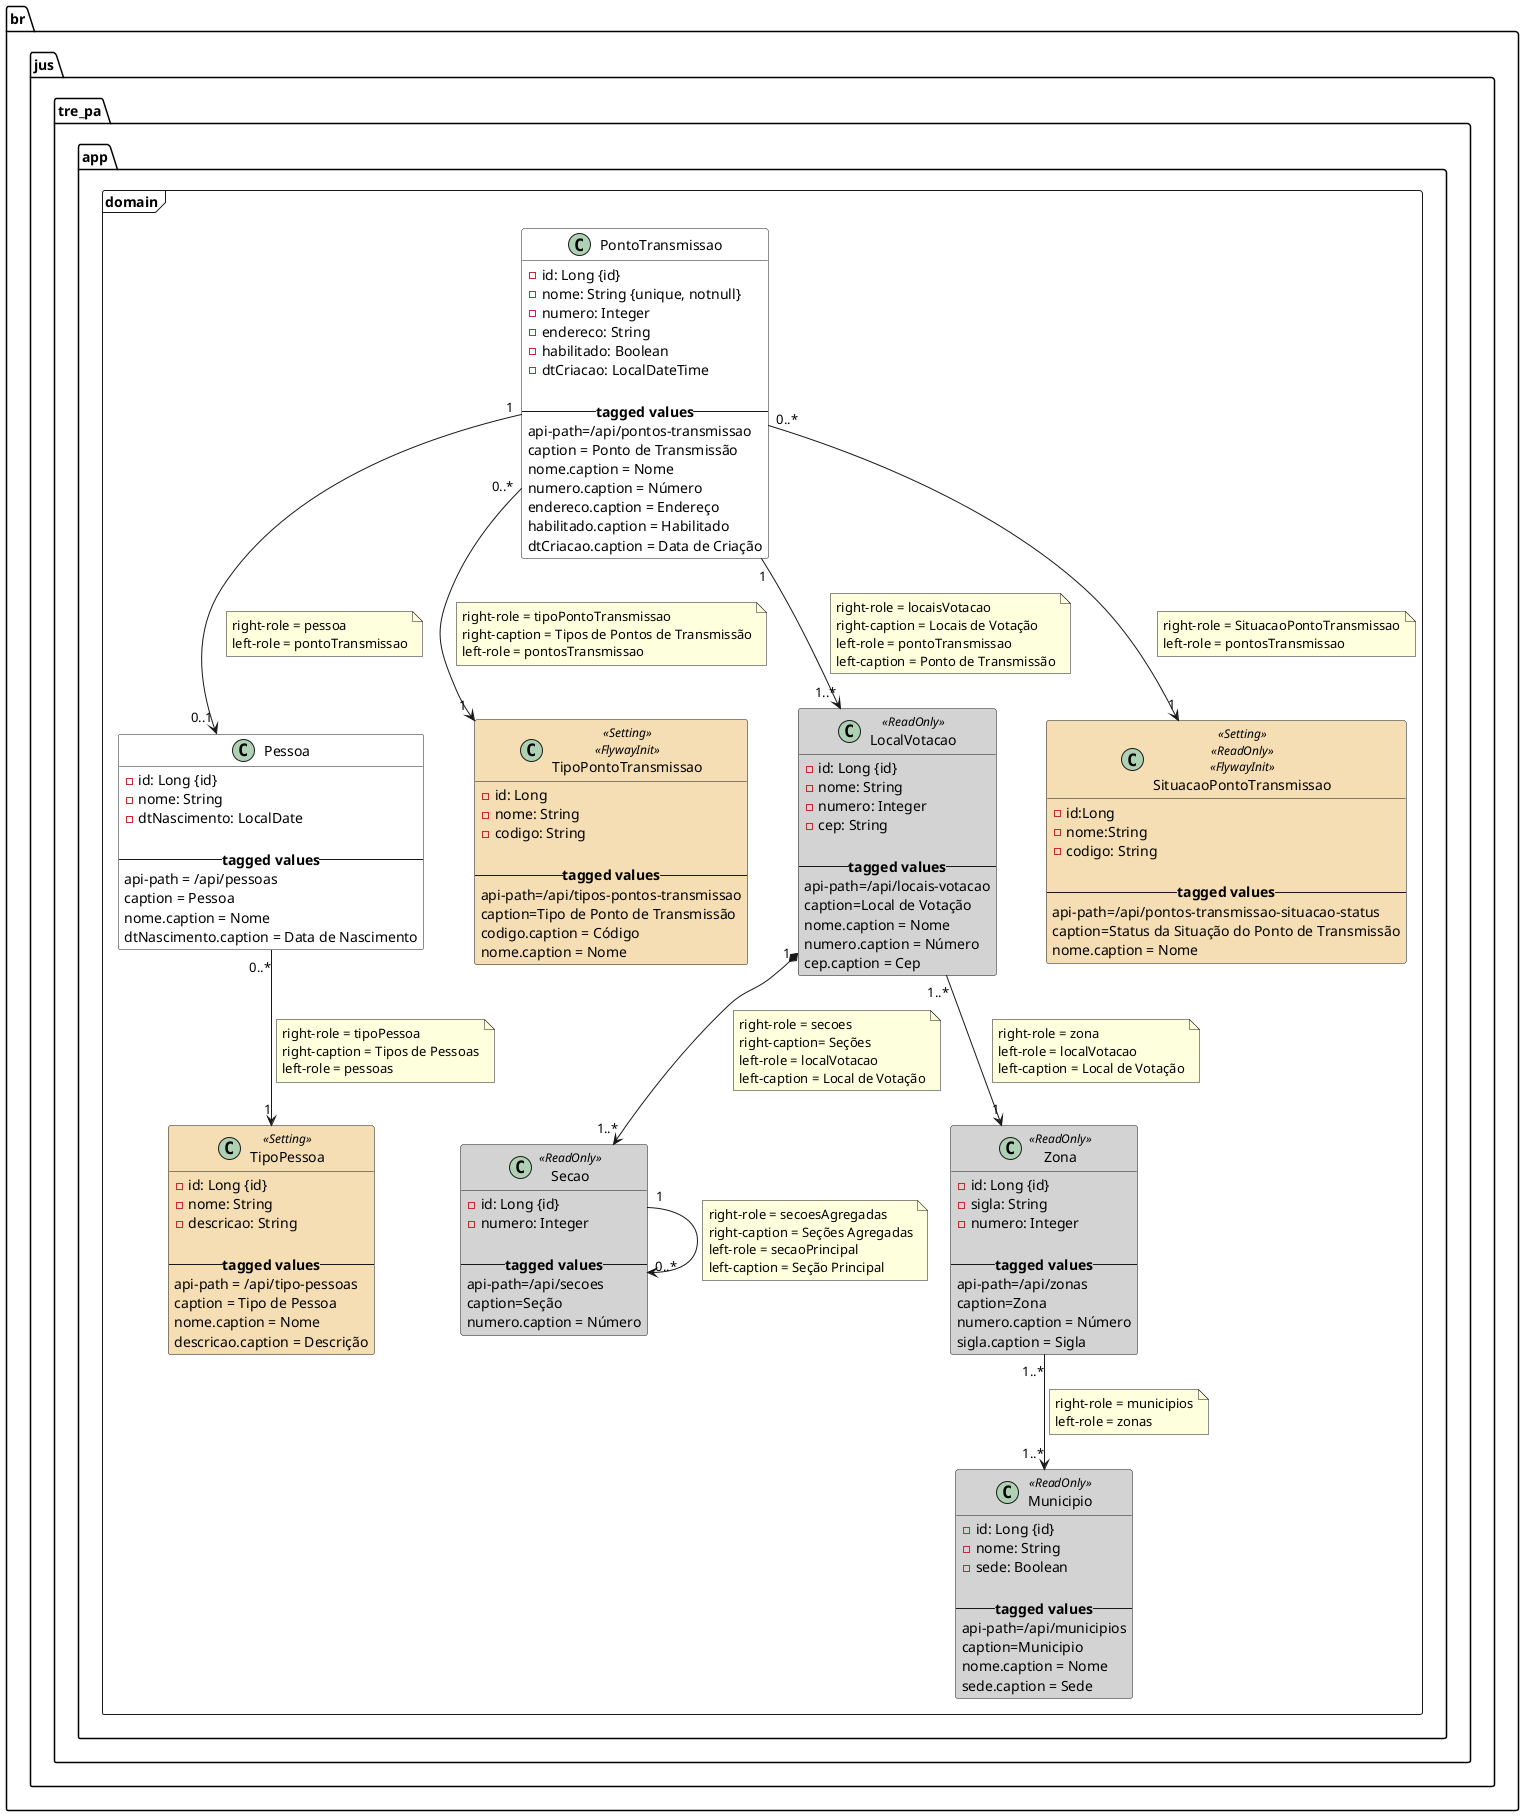 'Diagrama de classe das classes de dominio do projeto. As classes devem ser
'definidas obrigatóriamente dentro da diretiva package.
@startuml

' @see https://plantuml.com/skinparam
' @see https://www.uml-diagrams.org/class-diagrams-overview.html

skinparam defaultFontName Droid Sans
skinparam nodesep 50
skinparam class {

    BackgroundColor White
    BackgroundColor<<Setting>> Wheat
    BackgroundColor<<ReadOnly>> LightGray
}
'hide circle



package "br.jus.tre_pa.app.domain"<<Frame>> {

    ' Definição das classes

    class Pessoa {
        -id: Long {id}
        -nome: String
        -dtNascimento: LocalDate

        -- <b>tagged values</b> --
        api-path = /api/pessoas
        caption = Pessoa
        nome.caption = Nome
        dtNascimento.caption = Data de Nascimento
    }

    class TipoPessoa<<Setting>> {
        -id: Long {id}
        -nome: String
        -descricao: String

        -- <b>tagged values</b> --
        api-path = /api/tipo-pessoas
        caption = Tipo de Pessoa
        nome.caption = Nome
        descricao.caption = Descrição
    }
'
   class PontoTransmissao {
       -id: Long {id}
       -nome: String {unique, notnull}
       -numero: Integer
       -endereco: String
       -habilitado: Boolean
       -dtCriacao: LocalDateTime

       -- <b>tagged values</b> --
       api-path=/api/pontos-transmissao
       caption = Ponto de Transmissão
       nome.caption = Nome
       numero.caption = Número
       endereco.caption = Endereço
       habilitado.caption = Habilitado
       dtCriacao.caption = Data de Criação
   }
'
   class TipoPontoTransmissao<<Setting>><<FlywayInit>> {
        -id: Long
        -nome: String
        -codigo: String

        -- <b>tagged values</b> --
        api-path=/api/tipos-pontos-transmissao
        caption=Tipo de Ponto de Transmissão
        codigo.caption = Código
        nome.caption = Nome
   }
   class LocalVotacao<<ReadOnly>> {
       -id: Long {id}
       -nome: String
       -numero: Integer
       -cep: String

       -- <b>tagged values</b> --
       api-path=/api/locais-votacao
       caption=Local de Votação
       nome.caption = Nome
       numero.caption = Número
       cep.caption = Cep
   }
'
   class Secao<<ReadOnly>> {
       -id: Long {id}
       -numero: Integer

       -- <b>tagged values</b> --
       api-path=/api/secoes
       caption=Seção
       numero.caption = Número
   }

   class Zona<<ReadOnly>> {
       -id: Long {id}
       -sigla: String
       -numero: Integer

       -- <b>tagged values</b> --
       api-path=/api/zonas
       caption=Zona
       numero.caption = Número
       sigla.caption = Sigla
   }
'
   class Municipio <<ReadOnly>> {
       -id: Long {id}
       -nome: String
       -sede: Boolean

       -- <b>tagged values</b> --
       api-path=/api/municipios
       caption=Municipio
       nome.caption = Nome
       sede.caption = Sede
   }

   class SituacaoPontoTransmissao<<Setting>><<ReadOnly>><<FlywayInit>> {
        -id:Long
        -nome:String
        -codigo: String

        -- <b>tagged values</b> --
        api-path=/api/pontos-transmissao-situacao-status
        caption=Status da Situação do Ponto de Transmissão
        nome.caption = Nome
   }

}

' Definição dos Relacionamentos

PontoTransmissao "1" --> "1..*" LocalVotacao
note right on link
right-role = locaisVotacao
right-caption = Locais de Votação
left-role = pontoTransmissao
left-caption = Ponto de Transmissão
end note

PontoTransmissao "1" --> "0..1" Pessoa
note right on link
right-role = pessoa
left-role = pontoTransmissao
end note

Zona "1..*" --> "1..*" Municipio
note right on link
right-role = municipios
left-role = zonas
end note

LocalVotacao "1" *--> "1..*" Secao
note right on link
right-role = secoes
right-caption= Seções
left-role = localVotacao
left-caption = Local de Votação
end note

LocalVotacao "1..*" --> "1" Zona
note right on link
right-role = zona
left-role = localVotacao
left-caption = Local de Votação
end note

PontoTransmissao "0..*" --> "1" TipoPontoTransmissao
note right on link
right-role = tipoPontoTransmissao
right-caption = Tipos de Pontos de Transmissão
left-role = pontosTransmissao
end note

Pessoa "0..*" --> "1" TipoPessoa
note right on link
right-role = tipoPessoa
right-caption = Tipos de Pessoas
left-role = pessoas
end note

PontoTransmissao "0..*" --> "1" SituacaoPontoTransmissao
note right on link
right-role = SituacaoPontoTransmissao
left-role = pontosTransmissao
end note

Secao "1" --> "0..*" Secao
note right on link
right-role = secoesAgregadas
right-caption = Seções Agregadas
left-role = secaoPrincipal
left-caption = Seção Principal
end note

@enduml

